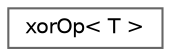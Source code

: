 digraph "Graphical Class Hierarchy"
{
 // LATEX_PDF_SIZE
  bgcolor="transparent";
  edge [fontname=Helvetica,fontsize=10,labelfontname=Helvetica,labelfontsize=10];
  node [fontname=Helvetica,fontsize=10,shape=box,height=0.2,width=0.4];
  rankdir="LR";
  Node0 [id="Node000000",label="xorOp\< T \>",height=0.2,width=0.4,color="grey40", fillcolor="white", style="filled",URL="$structFoam_1_1xorOp.html",tooltip=" "];
}
